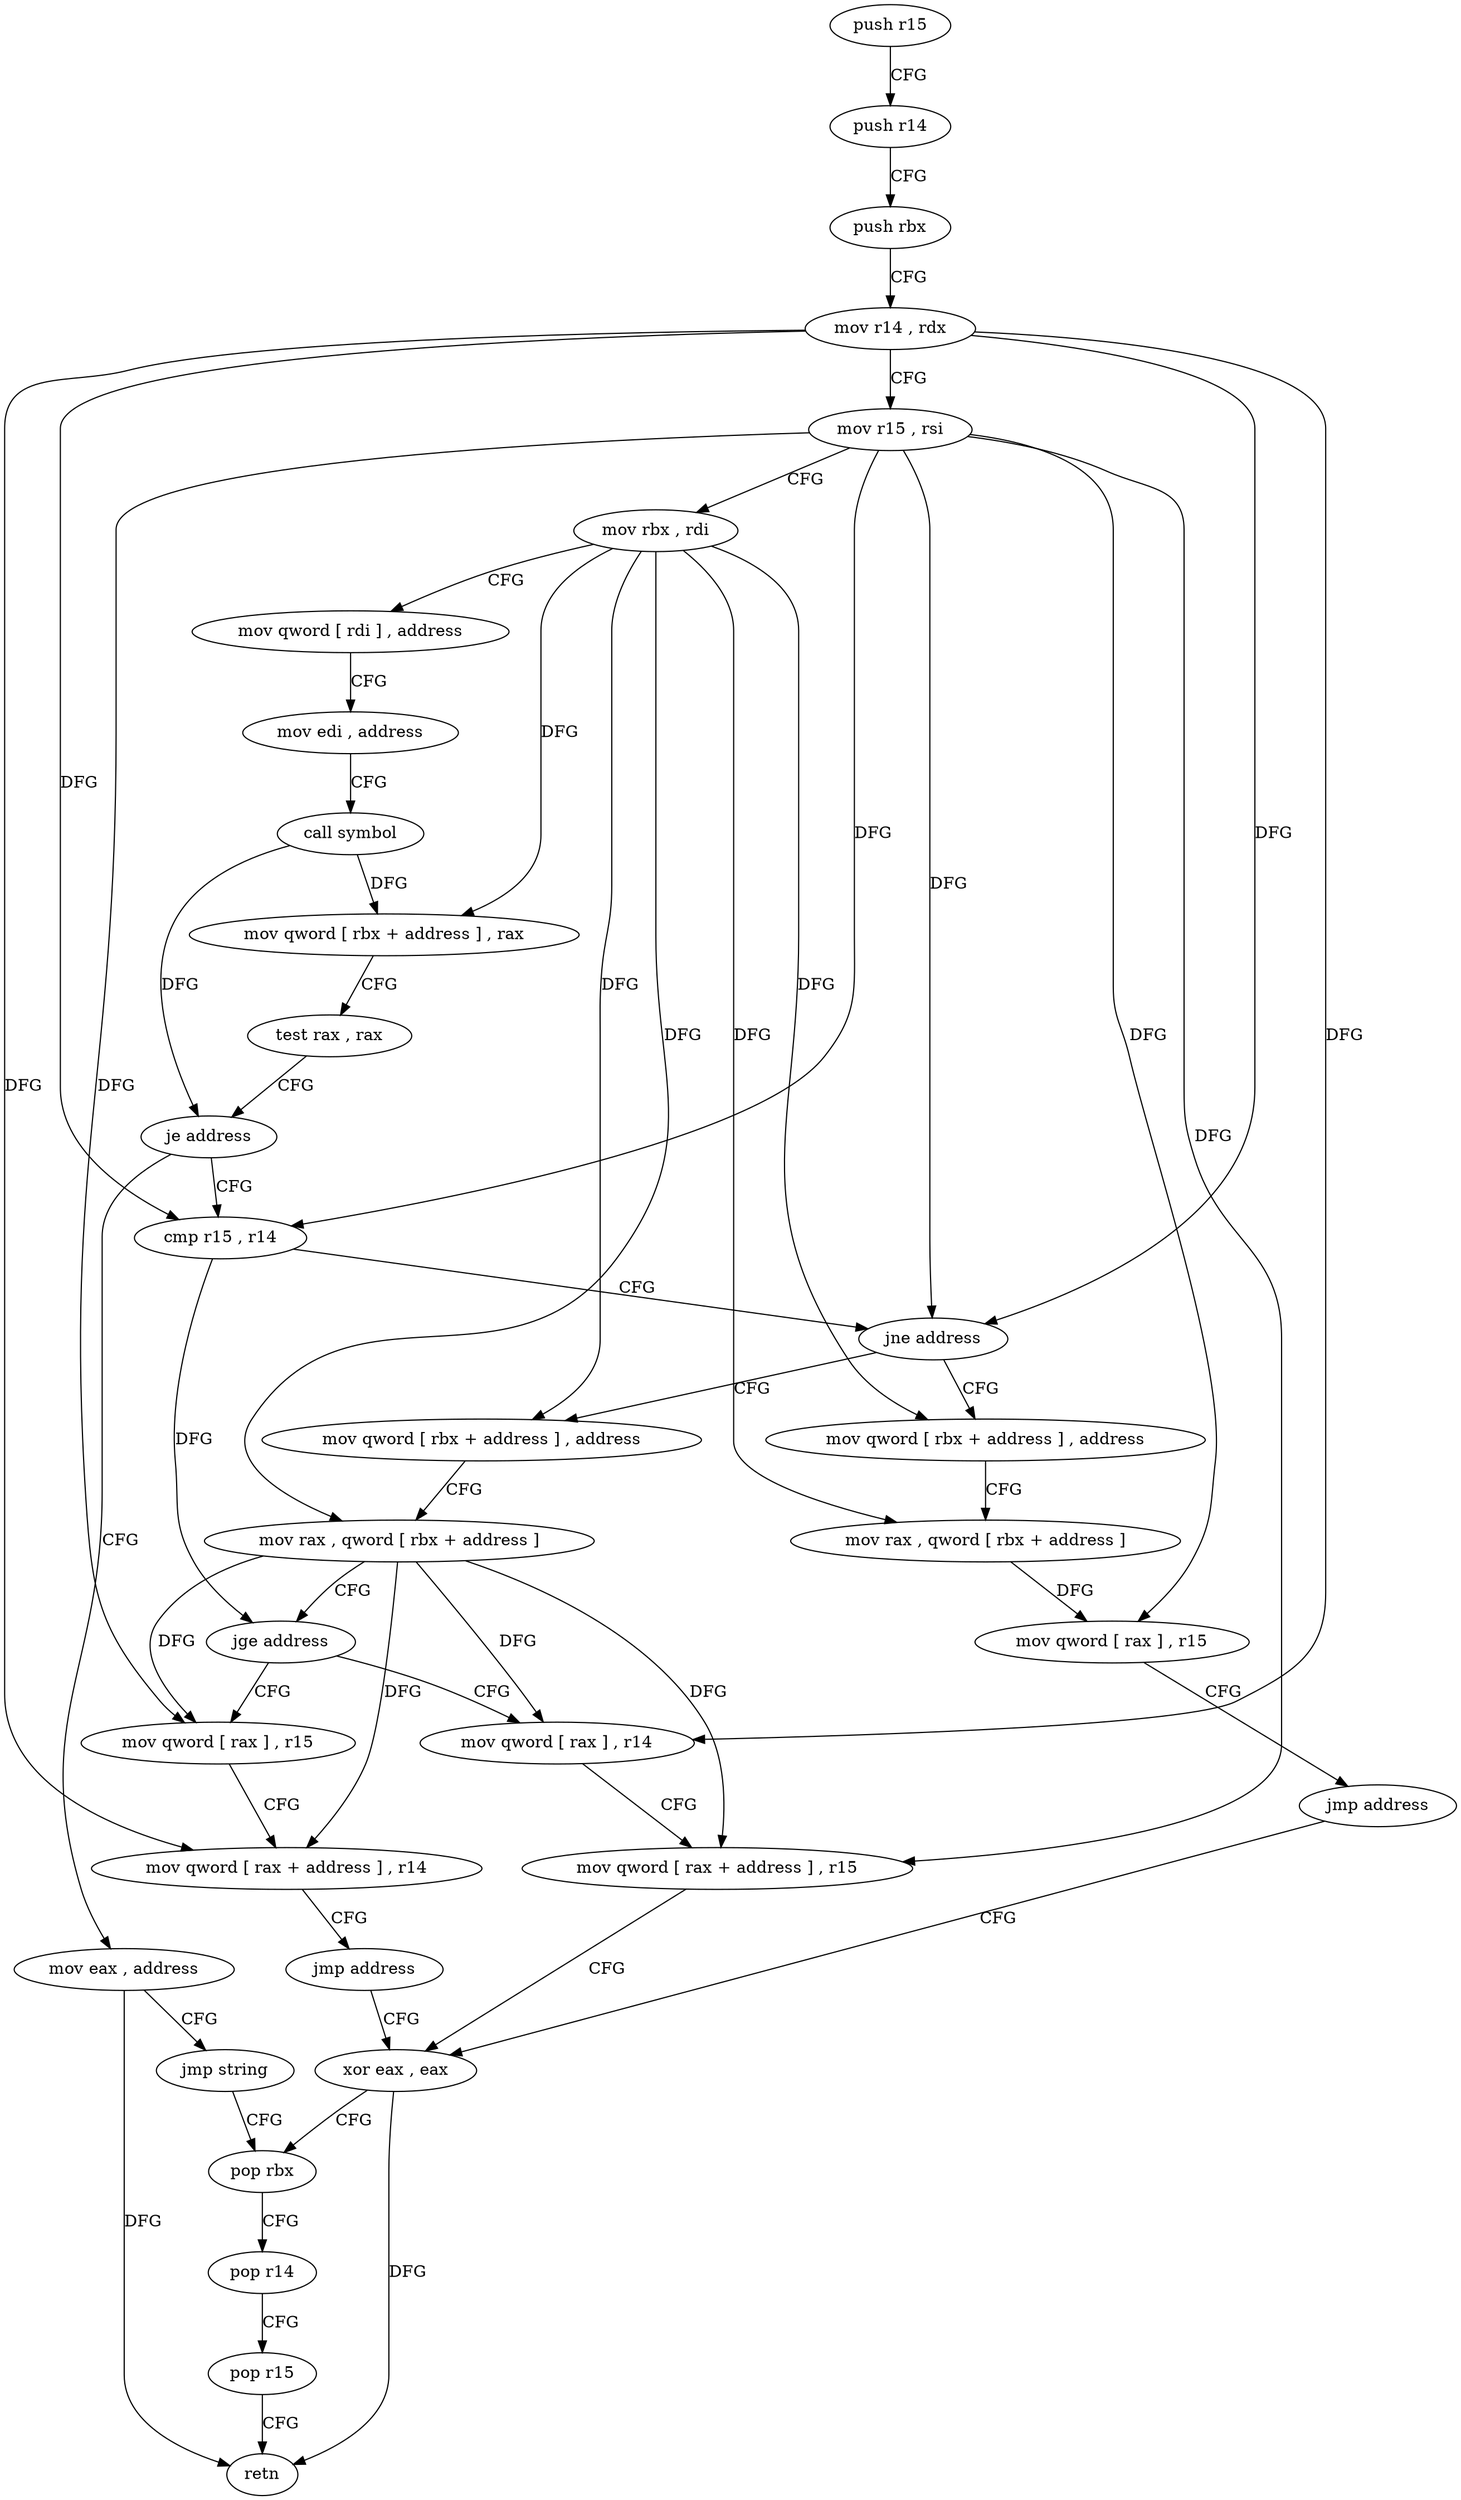 digraph "func" {
"4239184" [label = "push r15" ]
"4239186" [label = "push r14" ]
"4239188" [label = "push rbx" ]
"4239189" [label = "mov r14 , rdx" ]
"4239192" [label = "mov r15 , rsi" ]
"4239195" [label = "mov rbx , rdi" ]
"4239198" [label = "mov qword [ rdi ] , address" ]
"4239205" [label = "mov edi , address" ]
"4239210" [label = "call symbol" ]
"4239215" [label = "mov qword [ rbx + address ] , rax" ]
"4239219" [label = "test rax , rax" ]
"4239222" [label = "je address" ]
"4239284" [label = "mov eax , address" ]
"4239224" [label = "cmp r15 , r14" ]
"4239289" [label = "jmp string" ]
"4239278" [label = "pop rbx" ]
"4239227" [label = "jne address" ]
"4239246" [label = "mov qword [ rbx + address ] , address" ]
"4239229" [label = "mov qword [ rbx + address ] , address" ]
"4239279" [label = "pop r14" ]
"4239281" [label = "pop r15" ]
"4239283" [label = "retn" ]
"4239254" [label = "mov rax , qword [ rbx + address ]" ]
"4239258" [label = "jge address" ]
"4239269" [label = "mov qword [ rax ] , r14" ]
"4239260" [label = "mov qword [ rax ] , r15" ]
"4239237" [label = "mov rax , qword [ rbx + address ]" ]
"4239241" [label = "mov qword [ rax ] , r15" ]
"4239244" [label = "jmp address" ]
"4239276" [label = "xor eax , eax" ]
"4239272" [label = "mov qword [ rax + address ] , r15" ]
"4239263" [label = "mov qword [ rax + address ] , r14" ]
"4239267" [label = "jmp address" ]
"4239184" -> "4239186" [ label = "CFG" ]
"4239186" -> "4239188" [ label = "CFG" ]
"4239188" -> "4239189" [ label = "CFG" ]
"4239189" -> "4239192" [ label = "CFG" ]
"4239189" -> "4239224" [ label = "DFG" ]
"4239189" -> "4239227" [ label = "DFG" ]
"4239189" -> "4239269" [ label = "DFG" ]
"4239189" -> "4239263" [ label = "DFG" ]
"4239192" -> "4239195" [ label = "CFG" ]
"4239192" -> "4239224" [ label = "DFG" ]
"4239192" -> "4239227" [ label = "DFG" ]
"4239192" -> "4239241" [ label = "DFG" ]
"4239192" -> "4239272" [ label = "DFG" ]
"4239192" -> "4239260" [ label = "DFG" ]
"4239195" -> "4239198" [ label = "CFG" ]
"4239195" -> "4239215" [ label = "DFG" ]
"4239195" -> "4239246" [ label = "DFG" ]
"4239195" -> "4239254" [ label = "DFG" ]
"4239195" -> "4239229" [ label = "DFG" ]
"4239195" -> "4239237" [ label = "DFG" ]
"4239198" -> "4239205" [ label = "CFG" ]
"4239205" -> "4239210" [ label = "CFG" ]
"4239210" -> "4239215" [ label = "DFG" ]
"4239210" -> "4239222" [ label = "DFG" ]
"4239215" -> "4239219" [ label = "CFG" ]
"4239219" -> "4239222" [ label = "CFG" ]
"4239222" -> "4239284" [ label = "CFG" ]
"4239222" -> "4239224" [ label = "CFG" ]
"4239284" -> "4239289" [ label = "CFG" ]
"4239284" -> "4239283" [ label = "DFG" ]
"4239224" -> "4239227" [ label = "CFG" ]
"4239224" -> "4239258" [ label = "DFG" ]
"4239289" -> "4239278" [ label = "CFG" ]
"4239278" -> "4239279" [ label = "CFG" ]
"4239227" -> "4239246" [ label = "CFG" ]
"4239227" -> "4239229" [ label = "CFG" ]
"4239246" -> "4239254" [ label = "CFG" ]
"4239229" -> "4239237" [ label = "CFG" ]
"4239279" -> "4239281" [ label = "CFG" ]
"4239281" -> "4239283" [ label = "CFG" ]
"4239254" -> "4239258" [ label = "CFG" ]
"4239254" -> "4239269" [ label = "DFG" ]
"4239254" -> "4239272" [ label = "DFG" ]
"4239254" -> "4239260" [ label = "DFG" ]
"4239254" -> "4239263" [ label = "DFG" ]
"4239258" -> "4239269" [ label = "CFG" ]
"4239258" -> "4239260" [ label = "CFG" ]
"4239269" -> "4239272" [ label = "CFG" ]
"4239260" -> "4239263" [ label = "CFG" ]
"4239237" -> "4239241" [ label = "DFG" ]
"4239241" -> "4239244" [ label = "CFG" ]
"4239244" -> "4239276" [ label = "CFG" ]
"4239276" -> "4239278" [ label = "CFG" ]
"4239276" -> "4239283" [ label = "DFG" ]
"4239272" -> "4239276" [ label = "CFG" ]
"4239263" -> "4239267" [ label = "CFG" ]
"4239267" -> "4239276" [ label = "CFG" ]
}
